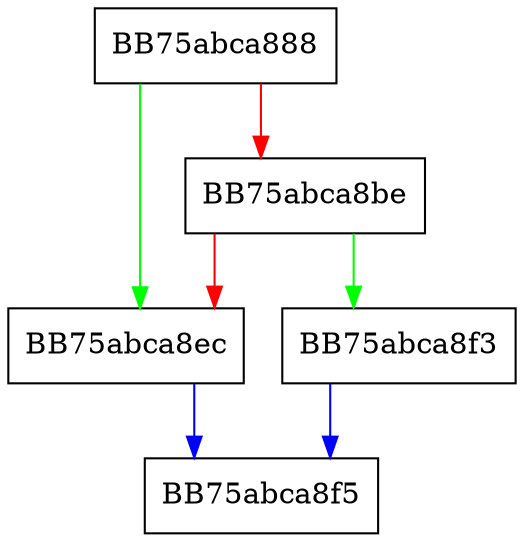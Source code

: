 digraph read_CSIP_dw {
  node [shape="box"];
  graph [splines=ortho];
  BB75abca888 -> BB75abca8ec [color="green"];
  BB75abca888 -> BB75abca8be [color="red"];
  BB75abca8be -> BB75abca8f3 [color="green"];
  BB75abca8be -> BB75abca8ec [color="red"];
  BB75abca8ec -> BB75abca8f5 [color="blue"];
  BB75abca8f3 -> BB75abca8f5 [color="blue"];
}